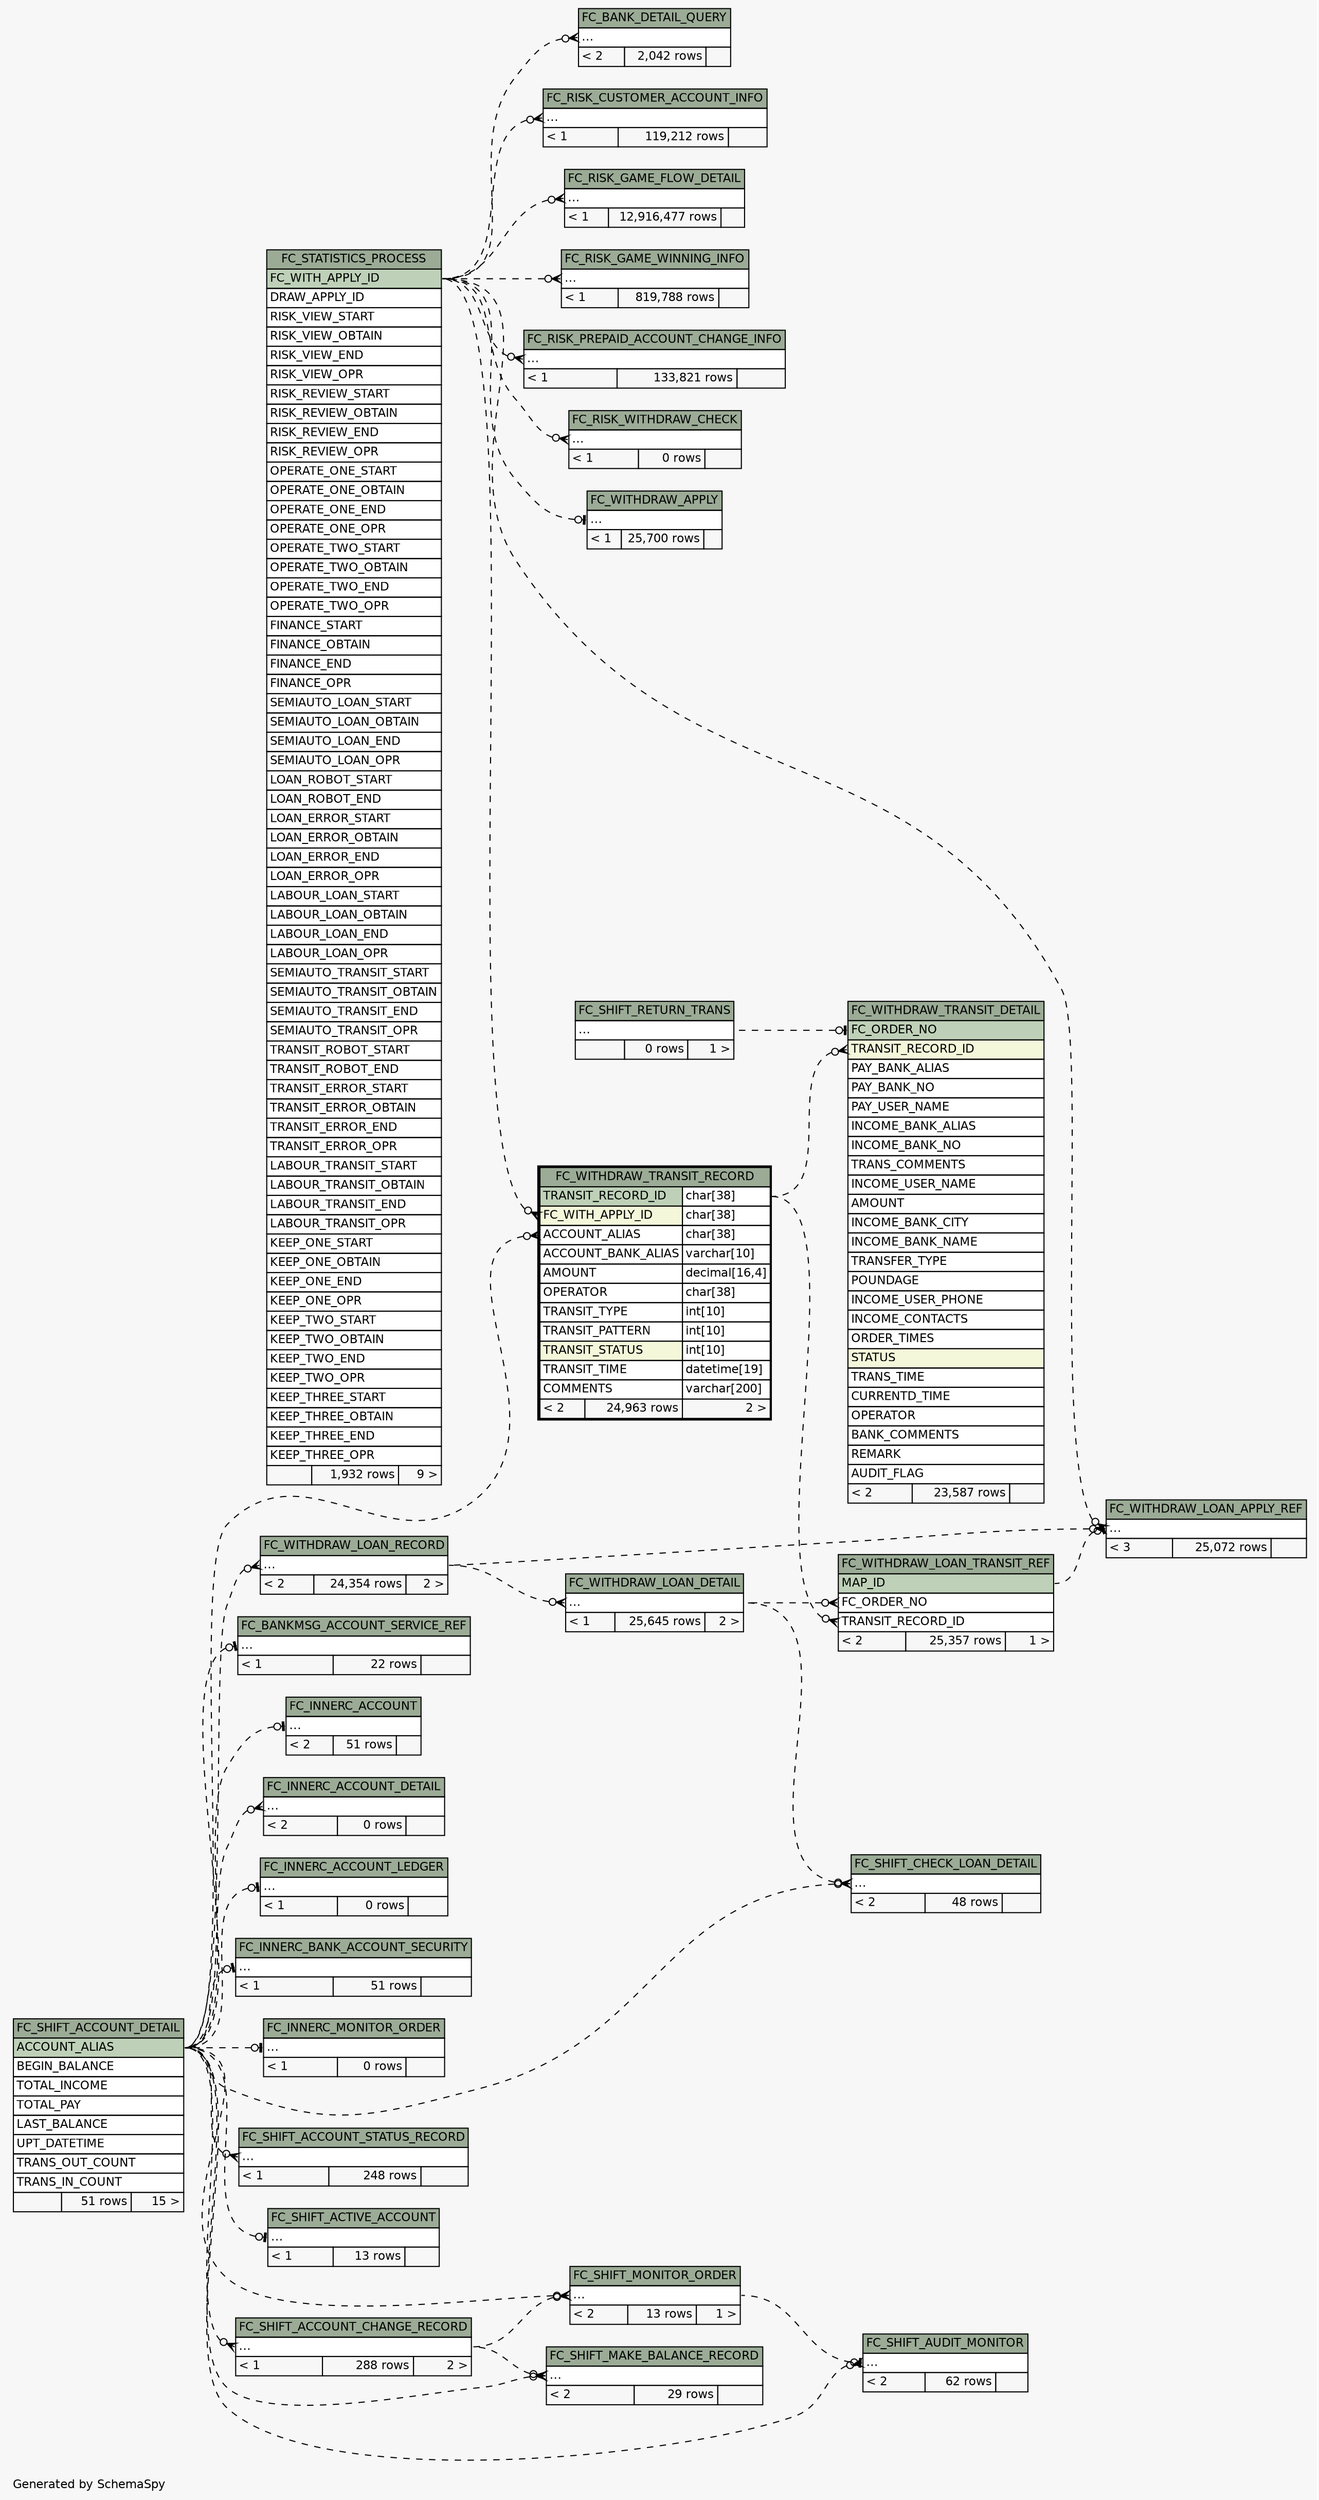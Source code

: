 // dot 2.26.0 on Linux 2.6.32-504.8.1.el6.x86_64
// SchemaSpy rev 590
digraph "impliedTwoDegreesRelationshipsDiagram" {
  graph [
    rankdir="RL"
    bgcolor="#f7f7f7"
    label="\nGenerated by SchemaSpy"
    labeljust="l"
    nodesep="0.18"
    ranksep="0.46"
    fontname="Helvetica"
    fontsize="11"
  ];
  node [
    fontname="Helvetica"
    fontsize="11"
    shape="plaintext"
  ];
  edge [
    arrowsize="0.8"
  ];
  "FC_BANK_DETAIL_QUERY":"elipses":w -> "FC_STATISTICS_PROCESS":"FC_WITH_APPLY_ID":e [arrowhead=none dir=back arrowtail=crowodot style=dashed];
  "FC_BANKMSG_ACCOUNT_SERVICE_REF":"elipses":w -> "FC_SHIFT_ACCOUNT_DETAIL":"ACCOUNT_ALIAS":e [arrowhead=none dir=back arrowtail=teeodot style=dashed];
  "FC_INNERC_ACCOUNT":"elipses":w -> "FC_SHIFT_ACCOUNT_DETAIL":"ACCOUNT_ALIAS":e [arrowhead=none dir=back arrowtail=teeodot style=dashed];
  "FC_INNERC_ACCOUNT_DETAIL":"elipses":w -> "FC_SHIFT_ACCOUNT_DETAIL":"ACCOUNT_ALIAS":e [arrowhead=none dir=back arrowtail=crowodot style=dashed];
  "FC_INNERC_ACCOUNT_LEDGER":"elipses":w -> "FC_SHIFT_ACCOUNT_DETAIL":"ACCOUNT_ALIAS":e [arrowhead=none dir=back arrowtail=teeodot style=dashed];
  "FC_INNERC_BANK_ACCOUNT_SECURITY":"elipses":w -> "FC_SHIFT_ACCOUNT_DETAIL":"ACCOUNT_ALIAS":e [arrowhead=none dir=back arrowtail=teeodot style=dashed];
  "FC_INNERC_MONITOR_ORDER":"elipses":w -> "FC_SHIFT_ACCOUNT_DETAIL":"ACCOUNT_ALIAS":e [arrowhead=none dir=back arrowtail=teeodot style=dashed];
  "FC_RISK_CUSTOMER_ACCOUNT_INFO":"elipses":w -> "FC_STATISTICS_PROCESS":"FC_WITH_APPLY_ID":e [arrowhead=none dir=back arrowtail=crowodot style=dashed];
  "FC_RISK_GAME_FLOW_DETAIL":"elipses":w -> "FC_STATISTICS_PROCESS":"FC_WITH_APPLY_ID":e [arrowhead=none dir=back arrowtail=crowodot style=dashed];
  "FC_RISK_GAME_WINNING_INFO":"elipses":w -> "FC_STATISTICS_PROCESS":"FC_WITH_APPLY_ID":e [arrowhead=none dir=back arrowtail=crowodot style=dashed];
  "FC_RISK_PREPAID_ACCOUNT_CHANGE_INFO":"elipses":w -> "FC_STATISTICS_PROCESS":"FC_WITH_APPLY_ID":e [arrowhead=none dir=back arrowtail=crowodot style=dashed];
  "FC_RISK_WITHDRAW_CHECK":"elipses":w -> "FC_STATISTICS_PROCESS":"FC_WITH_APPLY_ID":e [arrowhead=none dir=back arrowtail=crowodot style=dashed];
  "FC_SHIFT_ACCOUNT_CHANGE_RECORD":"elipses":w -> "FC_SHIFT_ACCOUNT_DETAIL":"ACCOUNT_ALIAS":e [arrowhead=none dir=back arrowtail=crowodot style=dashed];
  "FC_SHIFT_ACCOUNT_STATUS_RECORD":"elipses":w -> "FC_SHIFT_ACCOUNT_DETAIL":"ACCOUNT_ALIAS":e [arrowhead=none dir=back arrowtail=crowodot style=dashed];
  "FC_SHIFT_ACTIVE_ACCOUNT":"elipses":w -> "FC_SHIFT_ACCOUNT_DETAIL":"ACCOUNT_ALIAS":e [arrowhead=none dir=back arrowtail=teeodot style=dashed];
  "FC_SHIFT_AUDIT_MONITOR":"elipses":w -> "FC_SHIFT_ACCOUNT_DETAIL":"ACCOUNT_ALIAS":e [arrowhead=none dir=back arrowtail=crowodot style=dashed];
  "FC_SHIFT_AUDIT_MONITOR":"elipses":w -> "FC_SHIFT_MONITOR_ORDER":"elipses":e [arrowhead=none dir=back arrowtail=teeodot style=dashed];
  "FC_SHIFT_CHECK_LOAN_DETAIL":"elipses":w -> "FC_SHIFT_ACCOUNT_DETAIL":"ACCOUNT_ALIAS":e [arrowhead=none dir=back arrowtail=crowodot style=dashed];
  "FC_SHIFT_CHECK_LOAN_DETAIL":"elipses":w -> "FC_WITHDRAW_LOAN_DETAIL":"elipses":e [arrowhead=none dir=back arrowtail=crowodot style=dashed];
  "FC_SHIFT_MAKE_BALANCE_RECORD":"elipses":w -> "FC_SHIFT_ACCOUNT_DETAIL":"ACCOUNT_ALIAS":e [arrowhead=none dir=back arrowtail=crowodot style=dashed];
  "FC_SHIFT_MAKE_BALANCE_RECORD":"elipses":w -> "FC_SHIFT_ACCOUNT_CHANGE_RECORD":"elipses":e [arrowhead=none dir=back arrowtail=crowodot style=dashed];
  "FC_SHIFT_MONITOR_ORDER":"elipses":w -> "FC_SHIFT_ACCOUNT_DETAIL":"ACCOUNT_ALIAS":e [arrowhead=none dir=back arrowtail=crowodot style=dashed];
  "FC_SHIFT_MONITOR_ORDER":"elipses":w -> "FC_SHIFT_ACCOUNT_CHANGE_RECORD":"elipses":e [arrowhead=none dir=back arrowtail=crowodot style=dashed];
  "FC_WITHDRAW_APPLY":"elipses":w -> "FC_STATISTICS_PROCESS":"FC_WITH_APPLY_ID":e [arrowhead=none dir=back arrowtail=teeodot style=dashed];
  "FC_WITHDRAW_LOAN_APPLY_REF":"elipses":w -> "FC_STATISTICS_PROCESS":"FC_WITH_APPLY_ID":e [arrowhead=none dir=back arrowtail=crowodot style=dashed];
  "FC_WITHDRAW_LOAN_APPLY_REF":"elipses":w -> "FC_WITHDRAW_LOAN_RECORD":"elipses":e [arrowhead=none dir=back arrowtail=crowodot style=dashed];
  "FC_WITHDRAW_LOAN_APPLY_REF":"elipses":w -> "FC_WITHDRAW_LOAN_TRANSIT_REF":"MAP_ID":e [arrowhead=none dir=back arrowtail=teeodot style=dashed];
  "FC_WITHDRAW_LOAN_DETAIL":"elipses":w -> "FC_WITHDRAW_LOAN_RECORD":"elipses":e [arrowhead=none dir=back arrowtail=crowodot style=dashed];
  "FC_WITHDRAW_LOAN_RECORD":"elipses":w -> "FC_SHIFT_ACCOUNT_DETAIL":"ACCOUNT_ALIAS":e [arrowhead=none dir=back arrowtail=crowodot style=dashed];
  "FC_WITHDRAW_LOAN_TRANSIT_REF":"FC_ORDER_NO":w -> "FC_WITHDRAW_LOAN_DETAIL":"elipses":e [arrowhead=none dir=back arrowtail=crowodot style=dashed];
  "FC_WITHDRAW_LOAN_TRANSIT_REF":"TRANSIT_RECORD_ID":w -> "FC_WITHDRAW_TRANSIT_RECORD":"TRANSIT_RECORD_ID.type":e [arrowhead=none dir=back arrowtail=crowodot style=dashed];
  "FC_WITHDRAW_TRANSIT_DETAIL":"FC_ORDER_NO":w -> "FC_SHIFT_RETURN_TRANS":"elipses":e [arrowhead=none dir=back arrowtail=teeodot style=dashed];
  "FC_WITHDRAW_TRANSIT_DETAIL":"TRANSIT_RECORD_ID":w -> "FC_WITHDRAW_TRANSIT_RECORD":"TRANSIT_RECORD_ID.type":e [arrowhead=none dir=back arrowtail=crowodot style=dashed];
  "FC_WITHDRAW_TRANSIT_RECORD":"ACCOUNT_ALIAS":w -> "FC_SHIFT_ACCOUNT_DETAIL":"ACCOUNT_ALIAS":e [arrowhead=none dir=back arrowtail=crowodot style=dashed];
  "FC_WITHDRAW_TRANSIT_RECORD":"FC_WITH_APPLY_ID":w -> "FC_STATISTICS_PROCESS":"FC_WITH_APPLY_ID":e [arrowhead=none dir=back arrowtail=crowodot style=dashed];
  "FC_BANK_DETAIL_QUERY" [
    label=<
    <TABLE BORDER="0" CELLBORDER="1" CELLSPACING="0" BGCOLOR="#ffffff">
      <TR><TD COLSPAN="3" BGCOLOR="#9bab96" ALIGN="CENTER">FC_BANK_DETAIL_QUERY</TD></TR>
      <TR><TD PORT="elipses" COLSPAN="3" ALIGN="LEFT">...</TD></TR>
      <TR><TD ALIGN="LEFT" BGCOLOR="#f7f7f7">&lt; 2</TD><TD ALIGN="RIGHT" BGCOLOR="#f7f7f7">2,042 rows</TD><TD ALIGN="RIGHT" BGCOLOR="#f7f7f7">  </TD></TR>
    </TABLE>>
    URL="FC_BANK_DETAIL_QUERY.html"
    tooltip="FC_BANK_DETAIL_QUERY"
  ];
  "FC_BANKMSG_ACCOUNT_SERVICE_REF" [
    label=<
    <TABLE BORDER="0" CELLBORDER="1" CELLSPACING="0" BGCOLOR="#ffffff">
      <TR><TD COLSPAN="3" BGCOLOR="#9bab96" ALIGN="CENTER">FC_BANKMSG_ACCOUNT_SERVICE_REF</TD></TR>
      <TR><TD PORT="elipses" COLSPAN="3" ALIGN="LEFT">...</TD></TR>
      <TR><TD ALIGN="LEFT" BGCOLOR="#f7f7f7">&lt; 1</TD><TD ALIGN="RIGHT" BGCOLOR="#f7f7f7">22 rows</TD><TD ALIGN="RIGHT" BGCOLOR="#f7f7f7">  </TD></TR>
    </TABLE>>
    URL="FC_BANKMSG_ACCOUNT_SERVICE_REF.html"
    tooltip="FC_BANKMSG_ACCOUNT_SERVICE_REF"
  ];
  "FC_INNERC_ACCOUNT" [
    label=<
    <TABLE BORDER="0" CELLBORDER="1" CELLSPACING="0" BGCOLOR="#ffffff">
      <TR><TD COLSPAN="3" BGCOLOR="#9bab96" ALIGN="CENTER">FC_INNERC_ACCOUNT</TD></TR>
      <TR><TD PORT="elipses" COLSPAN="3" ALIGN="LEFT">...</TD></TR>
      <TR><TD ALIGN="LEFT" BGCOLOR="#f7f7f7">&lt; 2</TD><TD ALIGN="RIGHT" BGCOLOR="#f7f7f7">51 rows</TD><TD ALIGN="RIGHT" BGCOLOR="#f7f7f7">  </TD></TR>
    </TABLE>>
    URL="FC_INNERC_ACCOUNT.html"
    tooltip="FC_INNERC_ACCOUNT"
  ];
  "FC_INNERC_ACCOUNT_DETAIL" [
    label=<
    <TABLE BORDER="0" CELLBORDER="1" CELLSPACING="0" BGCOLOR="#ffffff">
      <TR><TD COLSPAN="3" BGCOLOR="#9bab96" ALIGN="CENTER">FC_INNERC_ACCOUNT_DETAIL</TD></TR>
      <TR><TD PORT="elipses" COLSPAN="3" ALIGN="LEFT">...</TD></TR>
      <TR><TD ALIGN="LEFT" BGCOLOR="#f7f7f7">&lt; 2</TD><TD ALIGN="RIGHT" BGCOLOR="#f7f7f7">0 rows</TD><TD ALIGN="RIGHT" BGCOLOR="#f7f7f7">  </TD></TR>
    </TABLE>>
    URL="FC_INNERC_ACCOUNT_DETAIL.html"
    tooltip="FC_INNERC_ACCOUNT_DETAIL"
  ];
  "FC_INNERC_ACCOUNT_LEDGER" [
    label=<
    <TABLE BORDER="0" CELLBORDER="1" CELLSPACING="0" BGCOLOR="#ffffff">
      <TR><TD COLSPAN="3" BGCOLOR="#9bab96" ALIGN="CENTER">FC_INNERC_ACCOUNT_LEDGER</TD></TR>
      <TR><TD PORT="elipses" COLSPAN="3" ALIGN="LEFT">...</TD></TR>
      <TR><TD ALIGN="LEFT" BGCOLOR="#f7f7f7">&lt; 1</TD><TD ALIGN="RIGHT" BGCOLOR="#f7f7f7">0 rows</TD><TD ALIGN="RIGHT" BGCOLOR="#f7f7f7">  </TD></TR>
    </TABLE>>
    URL="FC_INNERC_ACCOUNT_LEDGER.html"
    tooltip="FC_INNERC_ACCOUNT_LEDGER"
  ];
  "FC_INNERC_BANK_ACCOUNT_SECURITY" [
    label=<
    <TABLE BORDER="0" CELLBORDER="1" CELLSPACING="0" BGCOLOR="#ffffff">
      <TR><TD COLSPAN="3" BGCOLOR="#9bab96" ALIGN="CENTER">FC_INNERC_BANK_ACCOUNT_SECURITY</TD></TR>
      <TR><TD PORT="elipses" COLSPAN="3" ALIGN="LEFT">...</TD></TR>
      <TR><TD ALIGN="LEFT" BGCOLOR="#f7f7f7">&lt; 1</TD><TD ALIGN="RIGHT" BGCOLOR="#f7f7f7">51 rows</TD><TD ALIGN="RIGHT" BGCOLOR="#f7f7f7">  </TD></TR>
    </TABLE>>
    URL="FC_INNERC_BANK_ACCOUNT_SECURITY.html"
    tooltip="FC_INNERC_BANK_ACCOUNT_SECURITY"
  ];
  "FC_INNERC_MONITOR_ORDER" [
    label=<
    <TABLE BORDER="0" CELLBORDER="1" CELLSPACING="0" BGCOLOR="#ffffff">
      <TR><TD COLSPAN="3" BGCOLOR="#9bab96" ALIGN="CENTER">FC_INNERC_MONITOR_ORDER</TD></TR>
      <TR><TD PORT="elipses" COLSPAN="3" ALIGN="LEFT">...</TD></TR>
      <TR><TD ALIGN="LEFT" BGCOLOR="#f7f7f7">&lt; 1</TD><TD ALIGN="RIGHT" BGCOLOR="#f7f7f7">0 rows</TD><TD ALIGN="RIGHT" BGCOLOR="#f7f7f7">  </TD></TR>
    </TABLE>>
    URL="FC_INNERC_MONITOR_ORDER.html"
    tooltip="FC_INNERC_MONITOR_ORDER"
  ];
  "FC_RISK_CUSTOMER_ACCOUNT_INFO" [
    label=<
    <TABLE BORDER="0" CELLBORDER="1" CELLSPACING="0" BGCOLOR="#ffffff">
      <TR><TD COLSPAN="3" BGCOLOR="#9bab96" ALIGN="CENTER">FC_RISK_CUSTOMER_ACCOUNT_INFO</TD></TR>
      <TR><TD PORT="elipses" COLSPAN="3" ALIGN="LEFT">...</TD></TR>
      <TR><TD ALIGN="LEFT" BGCOLOR="#f7f7f7">&lt; 1</TD><TD ALIGN="RIGHT" BGCOLOR="#f7f7f7">119,212 rows</TD><TD ALIGN="RIGHT" BGCOLOR="#f7f7f7">  </TD></TR>
    </TABLE>>
    URL="FC_RISK_CUSTOMER_ACCOUNT_INFO.html"
    tooltip="FC_RISK_CUSTOMER_ACCOUNT_INFO"
  ];
  "FC_RISK_GAME_FLOW_DETAIL" [
    label=<
    <TABLE BORDER="0" CELLBORDER="1" CELLSPACING="0" BGCOLOR="#ffffff">
      <TR><TD COLSPAN="3" BGCOLOR="#9bab96" ALIGN="CENTER">FC_RISK_GAME_FLOW_DETAIL</TD></TR>
      <TR><TD PORT="elipses" COLSPAN="3" ALIGN="LEFT">...</TD></TR>
      <TR><TD ALIGN="LEFT" BGCOLOR="#f7f7f7">&lt; 1</TD><TD ALIGN="RIGHT" BGCOLOR="#f7f7f7">12,916,477 rows</TD><TD ALIGN="RIGHT" BGCOLOR="#f7f7f7">  </TD></TR>
    </TABLE>>
    URL="FC_RISK_GAME_FLOW_DETAIL.html"
    tooltip="FC_RISK_GAME_FLOW_DETAIL"
  ];
  "FC_RISK_GAME_WINNING_INFO" [
    label=<
    <TABLE BORDER="0" CELLBORDER="1" CELLSPACING="0" BGCOLOR="#ffffff">
      <TR><TD COLSPAN="3" BGCOLOR="#9bab96" ALIGN="CENTER">FC_RISK_GAME_WINNING_INFO</TD></TR>
      <TR><TD PORT="elipses" COLSPAN="3" ALIGN="LEFT">...</TD></TR>
      <TR><TD ALIGN="LEFT" BGCOLOR="#f7f7f7">&lt; 1</TD><TD ALIGN="RIGHT" BGCOLOR="#f7f7f7">819,788 rows</TD><TD ALIGN="RIGHT" BGCOLOR="#f7f7f7">  </TD></TR>
    </TABLE>>
    URL="FC_RISK_GAME_WINNING_INFO.html"
    tooltip="FC_RISK_GAME_WINNING_INFO"
  ];
  "FC_RISK_PREPAID_ACCOUNT_CHANGE_INFO" [
    label=<
    <TABLE BORDER="0" CELLBORDER="1" CELLSPACING="0" BGCOLOR="#ffffff">
      <TR><TD COLSPAN="3" BGCOLOR="#9bab96" ALIGN="CENTER">FC_RISK_PREPAID_ACCOUNT_CHANGE_INFO</TD></TR>
      <TR><TD PORT="elipses" COLSPAN="3" ALIGN="LEFT">...</TD></TR>
      <TR><TD ALIGN="LEFT" BGCOLOR="#f7f7f7">&lt; 1</TD><TD ALIGN="RIGHT" BGCOLOR="#f7f7f7">133,821 rows</TD><TD ALIGN="RIGHT" BGCOLOR="#f7f7f7">  </TD></TR>
    </TABLE>>
    URL="FC_RISK_PREPAID_ACCOUNT_CHANGE_INFO.html"
    tooltip="FC_RISK_PREPAID_ACCOUNT_CHANGE_INFO"
  ];
  "FC_RISK_WITHDRAW_CHECK" [
    label=<
    <TABLE BORDER="0" CELLBORDER="1" CELLSPACING="0" BGCOLOR="#ffffff">
      <TR><TD COLSPAN="3" BGCOLOR="#9bab96" ALIGN="CENTER">FC_RISK_WITHDRAW_CHECK</TD></TR>
      <TR><TD PORT="elipses" COLSPAN="3" ALIGN="LEFT">...</TD></TR>
      <TR><TD ALIGN="LEFT" BGCOLOR="#f7f7f7">&lt; 1</TD><TD ALIGN="RIGHT" BGCOLOR="#f7f7f7">0 rows</TD><TD ALIGN="RIGHT" BGCOLOR="#f7f7f7">  </TD></TR>
    </TABLE>>
    URL="FC_RISK_WITHDRAW_CHECK.html"
    tooltip="FC_RISK_WITHDRAW_CHECK"
  ];
  "FC_SHIFT_ACCOUNT_CHANGE_RECORD" [
    label=<
    <TABLE BORDER="0" CELLBORDER="1" CELLSPACING="0" BGCOLOR="#ffffff">
      <TR><TD COLSPAN="3" BGCOLOR="#9bab96" ALIGN="CENTER">FC_SHIFT_ACCOUNT_CHANGE_RECORD</TD></TR>
      <TR><TD PORT="elipses" COLSPAN="3" ALIGN="LEFT">...</TD></TR>
      <TR><TD ALIGN="LEFT" BGCOLOR="#f7f7f7">&lt; 1</TD><TD ALIGN="RIGHT" BGCOLOR="#f7f7f7">288 rows</TD><TD ALIGN="RIGHT" BGCOLOR="#f7f7f7">2 &gt;</TD></TR>
    </TABLE>>
    URL="FC_SHIFT_ACCOUNT_CHANGE_RECORD.html"
    tooltip="FC_SHIFT_ACCOUNT_CHANGE_RECORD"
  ];
  "FC_SHIFT_ACCOUNT_DETAIL" [
    label=<
    <TABLE BORDER="0" CELLBORDER="1" CELLSPACING="0" BGCOLOR="#ffffff">
      <TR><TD COLSPAN="3" BGCOLOR="#9bab96" ALIGN="CENTER">FC_SHIFT_ACCOUNT_DETAIL</TD></TR>
      <TR><TD PORT="ACCOUNT_ALIAS" COLSPAN="3" BGCOLOR="#bed1b8" ALIGN="LEFT">ACCOUNT_ALIAS</TD></TR>
      <TR><TD PORT="BEGIN_BALANCE" COLSPAN="3" ALIGN="LEFT">BEGIN_BALANCE</TD></TR>
      <TR><TD PORT="TOTAL_INCOME" COLSPAN="3" ALIGN="LEFT">TOTAL_INCOME</TD></TR>
      <TR><TD PORT="TOTAL_PAY" COLSPAN="3" ALIGN="LEFT">TOTAL_PAY</TD></TR>
      <TR><TD PORT="LAST_BALANCE" COLSPAN="3" ALIGN="LEFT">LAST_BALANCE</TD></TR>
      <TR><TD PORT="UPT_DATETIME" COLSPAN="3" ALIGN="LEFT">UPT_DATETIME</TD></TR>
      <TR><TD PORT="TRANS_OUT_COUNT" COLSPAN="3" ALIGN="LEFT">TRANS_OUT_COUNT</TD></TR>
      <TR><TD PORT="TRANS_IN_COUNT" COLSPAN="3" ALIGN="LEFT">TRANS_IN_COUNT</TD></TR>
      <TR><TD ALIGN="LEFT" BGCOLOR="#f7f7f7">  </TD><TD ALIGN="RIGHT" BGCOLOR="#f7f7f7">51 rows</TD><TD ALIGN="RIGHT" BGCOLOR="#f7f7f7">15 &gt;</TD></TR>
    </TABLE>>
    URL="FC_SHIFT_ACCOUNT_DETAIL.html"
    tooltip="FC_SHIFT_ACCOUNT_DETAIL"
  ];
  "FC_SHIFT_ACCOUNT_STATUS_RECORD" [
    label=<
    <TABLE BORDER="0" CELLBORDER="1" CELLSPACING="0" BGCOLOR="#ffffff">
      <TR><TD COLSPAN="3" BGCOLOR="#9bab96" ALIGN="CENTER">FC_SHIFT_ACCOUNT_STATUS_RECORD</TD></TR>
      <TR><TD PORT="elipses" COLSPAN="3" ALIGN="LEFT">...</TD></TR>
      <TR><TD ALIGN="LEFT" BGCOLOR="#f7f7f7">&lt; 1</TD><TD ALIGN="RIGHT" BGCOLOR="#f7f7f7">248 rows</TD><TD ALIGN="RIGHT" BGCOLOR="#f7f7f7">  </TD></TR>
    </TABLE>>
    URL="FC_SHIFT_ACCOUNT_STATUS_RECORD.html"
    tooltip="FC_SHIFT_ACCOUNT_STATUS_RECORD"
  ];
  "FC_SHIFT_ACTIVE_ACCOUNT" [
    label=<
    <TABLE BORDER="0" CELLBORDER="1" CELLSPACING="0" BGCOLOR="#ffffff">
      <TR><TD COLSPAN="3" BGCOLOR="#9bab96" ALIGN="CENTER">FC_SHIFT_ACTIVE_ACCOUNT</TD></TR>
      <TR><TD PORT="elipses" COLSPAN="3" ALIGN="LEFT">...</TD></TR>
      <TR><TD ALIGN="LEFT" BGCOLOR="#f7f7f7">&lt; 1</TD><TD ALIGN="RIGHT" BGCOLOR="#f7f7f7">13 rows</TD><TD ALIGN="RIGHT" BGCOLOR="#f7f7f7">  </TD></TR>
    </TABLE>>
    URL="FC_SHIFT_ACTIVE_ACCOUNT.html"
    tooltip="FC_SHIFT_ACTIVE_ACCOUNT"
  ];
  "FC_SHIFT_AUDIT_MONITOR" [
    label=<
    <TABLE BORDER="0" CELLBORDER="1" CELLSPACING="0" BGCOLOR="#ffffff">
      <TR><TD COLSPAN="3" BGCOLOR="#9bab96" ALIGN="CENTER">FC_SHIFT_AUDIT_MONITOR</TD></TR>
      <TR><TD PORT="elipses" COLSPAN="3" ALIGN="LEFT">...</TD></TR>
      <TR><TD ALIGN="LEFT" BGCOLOR="#f7f7f7">&lt; 2</TD><TD ALIGN="RIGHT" BGCOLOR="#f7f7f7">62 rows</TD><TD ALIGN="RIGHT" BGCOLOR="#f7f7f7">  </TD></TR>
    </TABLE>>
    URL="FC_SHIFT_AUDIT_MONITOR.html"
    tooltip="FC_SHIFT_AUDIT_MONITOR"
  ];
  "FC_SHIFT_CHECK_LOAN_DETAIL" [
    label=<
    <TABLE BORDER="0" CELLBORDER="1" CELLSPACING="0" BGCOLOR="#ffffff">
      <TR><TD COLSPAN="3" BGCOLOR="#9bab96" ALIGN="CENTER">FC_SHIFT_CHECK_LOAN_DETAIL</TD></TR>
      <TR><TD PORT="elipses" COLSPAN="3" ALIGN="LEFT">...</TD></TR>
      <TR><TD ALIGN="LEFT" BGCOLOR="#f7f7f7">&lt; 2</TD><TD ALIGN="RIGHT" BGCOLOR="#f7f7f7">48 rows</TD><TD ALIGN="RIGHT" BGCOLOR="#f7f7f7">  </TD></TR>
    </TABLE>>
    URL="FC_SHIFT_CHECK_LOAN_DETAIL.html"
    tooltip="FC_SHIFT_CHECK_LOAN_DETAIL"
  ];
  "FC_SHIFT_MAKE_BALANCE_RECORD" [
    label=<
    <TABLE BORDER="0" CELLBORDER="1" CELLSPACING="0" BGCOLOR="#ffffff">
      <TR><TD COLSPAN="3" BGCOLOR="#9bab96" ALIGN="CENTER">FC_SHIFT_MAKE_BALANCE_RECORD</TD></TR>
      <TR><TD PORT="elipses" COLSPAN="3" ALIGN="LEFT">...</TD></TR>
      <TR><TD ALIGN="LEFT" BGCOLOR="#f7f7f7">&lt; 2</TD><TD ALIGN="RIGHT" BGCOLOR="#f7f7f7">29 rows</TD><TD ALIGN="RIGHT" BGCOLOR="#f7f7f7">  </TD></TR>
    </TABLE>>
    URL="FC_SHIFT_MAKE_BALANCE_RECORD.html"
    tooltip="FC_SHIFT_MAKE_BALANCE_RECORD"
  ];
  "FC_SHIFT_MONITOR_ORDER" [
    label=<
    <TABLE BORDER="0" CELLBORDER="1" CELLSPACING="0" BGCOLOR="#ffffff">
      <TR><TD COLSPAN="3" BGCOLOR="#9bab96" ALIGN="CENTER">FC_SHIFT_MONITOR_ORDER</TD></TR>
      <TR><TD PORT="elipses" COLSPAN="3" ALIGN="LEFT">...</TD></TR>
      <TR><TD ALIGN="LEFT" BGCOLOR="#f7f7f7">&lt; 2</TD><TD ALIGN="RIGHT" BGCOLOR="#f7f7f7">13 rows</TD><TD ALIGN="RIGHT" BGCOLOR="#f7f7f7">1 &gt;</TD></TR>
    </TABLE>>
    URL="FC_SHIFT_MONITOR_ORDER.html"
    tooltip="FC_SHIFT_MONITOR_ORDER"
  ];
  "FC_SHIFT_RETURN_TRANS" [
    label=<
    <TABLE BORDER="0" CELLBORDER="1" CELLSPACING="0" BGCOLOR="#ffffff">
      <TR><TD COLSPAN="3" BGCOLOR="#9bab96" ALIGN="CENTER">FC_SHIFT_RETURN_TRANS</TD></TR>
      <TR><TD PORT="elipses" COLSPAN="3" ALIGN="LEFT">...</TD></TR>
      <TR><TD ALIGN="LEFT" BGCOLOR="#f7f7f7">  </TD><TD ALIGN="RIGHT" BGCOLOR="#f7f7f7">0 rows</TD><TD ALIGN="RIGHT" BGCOLOR="#f7f7f7">1 &gt;</TD></TR>
    </TABLE>>
    URL="FC_SHIFT_RETURN_TRANS.html"
    tooltip="FC_SHIFT_RETURN_TRANS"
  ];
  "FC_STATISTICS_PROCESS" [
    label=<
    <TABLE BORDER="0" CELLBORDER="1" CELLSPACING="0" BGCOLOR="#ffffff">
      <TR><TD COLSPAN="3" BGCOLOR="#9bab96" ALIGN="CENTER">FC_STATISTICS_PROCESS</TD></TR>
      <TR><TD PORT="FC_WITH_APPLY_ID" COLSPAN="3" BGCOLOR="#bed1b8" ALIGN="LEFT">FC_WITH_APPLY_ID</TD></TR>
      <TR><TD PORT="DRAW_APPLY_ID" COLSPAN="3" ALIGN="LEFT">DRAW_APPLY_ID</TD></TR>
      <TR><TD PORT="RISK_VIEW_START" COLSPAN="3" ALIGN="LEFT">RISK_VIEW_START</TD></TR>
      <TR><TD PORT="RISK_VIEW_OBTAIN" COLSPAN="3" ALIGN="LEFT">RISK_VIEW_OBTAIN</TD></TR>
      <TR><TD PORT="RISK_VIEW_END" COLSPAN="3" ALIGN="LEFT">RISK_VIEW_END</TD></TR>
      <TR><TD PORT="RISK_VIEW_OPR" COLSPAN="3" ALIGN="LEFT">RISK_VIEW_OPR</TD></TR>
      <TR><TD PORT="RISK_REVIEW_START" COLSPAN="3" ALIGN="LEFT">RISK_REVIEW_START</TD></TR>
      <TR><TD PORT="RISK_REVIEW_OBTAIN" COLSPAN="3" ALIGN="LEFT">RISK_REVIEW_OBTAIN</TD></TR>
      <TR><TD PORT="RISK_REVIEW_END" COLSPAN="3" ALIGN="LEFT">RISK_REVIEW_END</TD></TR>
      <TR><TD PORT="RISK_REVIEW_OPR" COLSPAN="3" ALIGN="LEFT">RISK_REVIEW_OPR</TD></TR>
      <TR><TD PORT="OPERATE_ONE_START" COLSPAN="3" ALIGN="LEFT">OPERATE_ONE_START</TD></TR>
      <TR><TD PORT="OPERATE_ONE_OBTAIN" COLSPAN="3" ALIGN="LEFT">OPERATE_ONE_OBTAIN</TD></TR>
      <TR><TD PORT="OPERATE_ONE_END" COLSPAN="3" ALIGN="LEFT">OPERATE_ONE_END</TD></TR>
      <TR><TD PORT="OPERATE_ONE_OPR" COLSPAN="3" ALIGN="LEFT">OPERATE_ONE_OPR</TD></TR>
      <TR><TD PORT="OPERATE_TWO_START" COLSPAN="3" ALIGN="LEFT">OPERATE_TWO_START</TD></TR>
      <TR><TD PORT="OPERATE_TWO_OBTAIN" COLSPAN="3" ALIGN="LEFT">OPERATE_TWO_OBTAIN</TD></TR>
      <TR><TD PORT="OPERATE_TWO_END" COLSPAN="3" ALIGN="LEFT">OPERATE_TWO_END</TD></TR>
      <TR><TD PORT="OPERATE_TWO_OPR" COLSPAN="3" ALIGN="LEFT">OPERATE_TWO_OPR</TD></TR>
      <TR><TD PORT="FINANCE_START" COLSPAN="3" ALIGN="LEFT">FINANCE_START</TD></TR>
      <TR><TD PORT="FINANCE_OBTAIN" COLSPAN="3" ALIGN="LEFT">FINANCE_OBTAIN</TD></TR>
      <TR><TD PORT="FINANCE_END" COLSPAN="3" ALIGN="LEFT">FINANCE_END</TD></TR>
      <TR><TD PORT="FINANCE_OPR" COLSPAN="3" ALIGN="LEFT">FINANCE_OPR</TD></TR>
      <TR><TD PORT="SEMIAUTO_LOAN_START" COLSPAN="3" ALIGN="LEFT">SEMIAUTO_LOAN_START</TD></TR>
      <TR><TD PORT="SEMIAUTO_LOAN_OBTAIN" COLSPAN="3" ALIGN="LEFT">SEMIAUTO_LOAN_OBTAIN</TD></TR>
      <TR><TD PORT="SEMIAUTO_LOAN_END" COLSPAN="3" ALIGN="LEFT">SEMIAUTO_LOAN_END</TD></TR>
      <TR><TD PORT="SEMIAUTO_LOAN_OPR" COLSPAN="3" ALIGN="LEFT">SEMIAUTO_LOAN_OPR</TD></TR>
      <TR><TD PORT="LOAN_ROBOT_START" COLSPAN="3" ALIGN="LEFT">LOAN_ROBOT_START</TD></TR>
      <TR><TD PORT="LOAN_ROBOT_END" COLSPAN="3" ALIGN="LEFT">LOAN_ROBOT_END</TD></TR>
      <TR><TD PORT="LOAN_ERROR_START" COLSPAN="3" ALIGN="LEFT">LOAN_ERROR_START</TD></TR>
      <TR><TD PORT="LOAN_ERROR_OBTAIN" COLSPAN="3" ALIGN="LEFT">LOAN_ERROR_OBTAIN</TD></TR>
      <TR><TD PORT="LOAN_ERROR_END" COLSPAN="3" ALIGN="LEFT">LOAN_ERROR_END</TD></TR>
      <TR><TD PORT="LOAN_ERROR_OPR" COLSPAN="3" ALIGN="LEFT">LOAN_ERROR_OPR</TD></TR>
      <TR><TD PORT="LABOUR_LOAN_START" COLSPAN="3" ALIGN="LEFT">LABOUR_LOAN_START</TD></TR>
      <TR><TD PORT="LABOUR_LOAN_OBTAIN" COLSPAN="3" ALIGN="LEFT">LABOUR_LOAN_OBTAIN</TD></TR>
      <TR><TD PORT="LABOUR_LOAN_END" COLSPAN="3" ALIGN="LEFT">LABOUR_LOAN_END</TD></TR>
      <TR><TD PORT="LABOUR_LOAN_OPR" COLSPAN="3" ALIGN="LEFT">LABOUR_LOAN_OPR</TD></TR>
      <TR><TD PORT="SEMIAUTO_TRANSIT_START" COLSPAN="3" ALIGN="LEFT">SEMIAUTO_TRANSIT_START</TD></TR>
      <TR><TD PORT="SEMIAUTO_TRANSIT_OBTAIN" COLSPAN="3" ALIGN="LEFT">SEMIAUTO_TRANSIT_OBTAIN</TD></TR>
      <TR><TD PORT="SEMIAUTO_TRANSIT_END" COLSPAN="3" ALIGN="LEFT">SEMIAUTO_TRANSIT_END</TD></TR>
      <TR><TD PORT="SEMIAUTO_TRANSIT_OPR" COLSPAN="3" ALIGN="LEFT">SEMIAUTO_TRANSIT_OPR</TD></TR>
      <TR><TD PORT="TRANSIT_ROBOT_START" COLSPAN="3" ALIGN="LEFT">TRANSIT_ROBOT_START</TD></TR>
      <TR><TD PORT="TRANSIT_ROBOT_END" COLSPAN="3" ALIGN="LEFT">TRANSIT_ROBOT_END</TD></TR>
      <TR><TD PORT="TRANSIT_ERROR_START" COLSPAN="3" ALIGN="LEFT">TRANSIT_ERROR_START</TD></TR>
      <TR><TD PORT="TRANSIT_ERROR_OBTAIN" COLSPAN="3" ALIGN="LEFT">TRANSIT_ERROR_OBTAIN</TD></TR>
      <TR><TD PORT="TRANSIT_ERROR_END" COLSPAN="3" ALIGN="LEFT">TRANSIT_ERROR_END</TD></TR>
      <TR><TD PORT="TRANSIT_ERROR_OPR" COLSPAN="3" ALIGN="LEFT">TRANSIT_ERROR_OPR</TD></TR>
      <TR><TD PORT="LABOUR_TRANSIT_START" COLSPAN="3" ALIGN="LEFT">LABOUR_TRANSIT_START</TD></TR>
      <TR><TD PORT="LABOUR_TRANSIT_OBTAIN" COLSPAN="3" ALIGN="LEFT">LABOUR_TRANSIT_OBTAIN</TD></TR>
      <TR><TD PORT="LABOUR_TRANSIT_END" COLSPAN="3" ALIGN="LEFT">LABOUR_TRANSIT_END</TD></TR>
      <TR><TD PORT="LABOUR_TRANSIT_OPR" COLSPAN="3" ALIGN="LEFT">LABOUR_TRANSIT_OPR</TD></TR>
      <TR><TD PORT="KEEP_ONE_START" COLSPAN="3" ALIGN="LEFT">KEEP_ONE_START</TD></TR>
      <TR><TD PORT="KEEP_ONE_OBTAIN" COLSPAN="3" ALIGN="LEFT">KEEP_ONE_OBTAIN</TD></TR>
      <TR><TD PORT="KEEP_ONE_END" COLSPAN="3" ALIGN="LEFT">KEEP_ONE_END</TD></TR>
      <TR><TD PORT="KEEP_ONE_OPR" COLSPAN="3" ALIGN="LEFT">KEEP_ONE_OPR</TD></TR>
      <TR><TD PORT="KEEP_TWO_START" COLSPAN="3" ALIGN="LEFT">KEEP_TWO_START</TD></TR>
      <TR><TD PORT="KEEP_TWO_OBTAIN" COLSPAN="3" ALIGN="LEFT">KEEP_TWO_OBTAIN</TD></TR>
      <TR><TD PORT="KEEP_TWO_END" COLSPAN="3" ALIGN="LEFT">KEEP_TWO_END</TD></TR>
      <TR><TD PORT="KEEP_TWO_OPR" COLSPAN="3" ALIGN="LEFT">KEEP_TWO_OPR</TD></TR>
      <TR><TD PORT="KEEP_THREE_START" COLSPAN="3" ALIGN="LEFT">KEEP_THREE_START</TD></TR>
      <TR><TD PORT="KEEP_THREE_OBTAIN" COLSPAN="3" ALIGN="LEFT">KEEP_THREE_OBTAIN</TD></TR>
      <TR><TD PORT="KEEP_THREE_END" COLSPAN="3" ALIGN="LEFT">KEEP_THREE_END</TD></TR>
      <TR><TD PORT="KEEP_THREE_OPR" COLSPAN="3" ALIGN="LEFT">KEEP_THREE_OPR</TD></TR>
      <TR><TD ALIGN="LEFT" BGCOLOR="#f7f7f7">  </TD><TD ALIGN="RIGHT" BGCOLOR="#f7f7f7">1,932 rows</TD><TD ALIGN="RIGHT" BGCOLOR="#f7f7f7">9 &gt;</TD></TR>
    </TABLE>>
    URL="FC_STATISTICS_PROCESS.html"
    tooltip="FC_STATISTICS_PROCESS"
  ];
  "FC_WITHDRAW_APPLY" [
    label=<
    <TABLE BORDER="0" CELLBORDER="1" CELLSPACING="0" BGCOLOR="#ffffff">
      <TR><TD COLSPAN="3" BGCOLOR="#9bab96" ALIGN="CENTER">FC_WITHDRAW_APPLY</TD></TR>
      <TR><TD PORT="elipses" COLSPAN="3" ALIGN="LEFT">...</TD></TR>
      <TR><TD ALIGN="LEFT" BGCOLOR="#f7f7f7">&lt; 1</TD><TD ALIGN="RIGHT" BGCOLOR="#f7f7f7">25,700 rows</TD><TD ALIGN="RIGHT" BGCOLOR="#f7f7f7">  </TD></TR>
    </TABLE>>
    URL="FC_WITHDRAW_APPLY.html"
    tooltip="FC_WITHDRAW_APPLY"
  ];
  "FC_WITHDRAW_LOAN_APPLY_REF" [
    label=<
    <TABLE BORDER="0" CELLBORDER="1" CELLSPACING="0" BGCOLOR="#ffffff">
      <TR><TD COLSPAN="3" BGCOLOR="#9bab96" ALIGN="CENTER">FC_WITHDRAW_LOAN_APPLY_REF</TD></TR>
      <TR><TD PORT="elipses" COLSPAN="3" ALIGN="LEFT">...</TD></TR>
      <TR><TD ALIGN="LEFT" BGCOLOR="#f7f7f7">&lt; 3</TD><TD ALIGN="RIGHT" BGCOLOR="#f7f7f7">25,072 rows</TD><TD ALIGN="RIGHT" BGCOLOR="#f7f7f7">  </TD></TR>
    </TABLE>>
    URL="FC_WITHDRAW_LOAN_APPLY_REF.html"
    tooltip="FC_WITHDRAW_LOAN_APPLY_REF"
  ];
  "FC_WITHDRAW_LOAN_DETAIL" [
    label=<
    <TABLE BORDER="0" CELLBORDER="1" CELLSPACING="0" BGCOLOR="#ffffff">
      <TR><TD COLSPAN="3" BGCOLOR="#9bab96" ALIGN="CENTER">FC_WITHDRAW_LOAN_DETAIL</TD></TR>
      <TR><TD PORT="elipses" COLSPAN="3" ALIGN="LEFT">...</TD></TR>
      <TR><TD ALIGN="LEFT" BGCOLOR="#f7f7f7">&lt; 1</TD><TD ALIGN="RIGHT" BGCOLOR="#f7f7f7">25,645 rows</TD><TD ALIGN="RIGHT" BGCOLOR="#f7f7f7">2 &gt;</TD></TR>
    </TABLE>>
    URL="FC_WITHDRAW_LOAN_DETAIL.html"
    tooltip="FC_WITHDRAW_LOAN_DETAIL"
  ];
  "FC_WITHDRAW_LOAN_RECORD" [
    label=<
    <TABLE BORDER="0" CELLBORDER="1" CELLSPACING="0" BGCOLOR="#ffffff">
      <TR><TD COLSPAN="3" BGCOLOR="#9bab96" ALIGN="CENTER">FC_WITHDRAW_LOAN_RECORD</TD></TR>
      <TR><TD PORT="elipses" COLSPAN="3" ALIGN="LEFT">...</TD></TR>
      <TR><TD ALIGN="LEFT" BGCOLOR="#f7f7f7">&lt; 2</TD><TD ALIGN="RIGHT" BGCOLOR="#f7f7f7">24,354 rows</TD><TD ALIGN="RIGHT" BGCOLOR="#f7f7f7">2 &gt;</TD></TR>
    </TABLE>>
    URL="FC_WITHDRAW_LOAN_RECORD.html"
    tooltip="FC_WITHDRAW_LOAN_RECORD"
  ];
  "FC_WITHDRAW_LOAN_TRANSIT_REF" [
    label=<
    <TABLE BORDER="0" CELLBORDER="1" CELLSPACING="0" BGCOLOR="#ffffff">
      <TR><TD COLSPAN="3" BGCOLOR="#9bab96" ALIGN="CENTER">FC_WITHDRAW_LOAN_TRANSIT_REF</TD></TR>
      <TR><TD PORT="MAP_ID" COLSPAN="3" BGCOLOR="#bed1b8" ALIGN="LEFT">MAP_ID</TD></TR>
      <TR><TD PORT="FC_ORDER_NO" COLSPAN="3" ALIGN="LEFT">FC_ORDER_NO</TD></TR>
      <TR><TD PORT="TRANSIT_RECORD_ID" COLSPAN="3" ALIGN="LEFT">TRANSIT_RECORD_ID</TD></TR>
      <TR><TD ALIGN="LEFT" BGCOLOR="#f7f7f7">&lt; 2</TD><TD ALIGN="RIGHT" BGCOLOR="#f7f7f7">25,357 rows</TD><TD ALIGN="RIGHT" BGCOLOR="#f7f7f7">1 &gt;</TD></TR>
    </TABLE>>
    URL="FC_WITHDRAW_LOAN_TRANSIT_REF.html"
    tooltip="FC_WITHDRAW_LOAN_TRANSIT_REF"
  ];
  "FC_WITHDRAW_TRANSIT_DETAIL" [
    label=<
    <TABLE BORDER="0" CELLBORDER="1" CELLSPACING="0" BGCOLOR="#ffffff">
      <TR><TD COLSPAN="3" BGCOLOR="#9bab96" ALIGN="CENTER">FC_WITHDRAW_TRANSIT_DETAIL</TD></TR>
      <TR><TD PORT="FC_ORDER_NO" COLSPAN="3" BGCOLOR="#bed1b8" ALIGN="LEFT">FC_ORDER_NO</TD></TR>
      <TR><TD PORT="TRANSIT_RECORD_ID" COLSPAN="3" BGCOLOR="#f4f7da" ALIGN="LEFT">TRANSIT_RECORD_ID</TD></TR>
      <TR><TD PORT="PAY_BANK_ALIAS" COLSPAN="3" ALIGN="LEFT">PAY_BANK_ALIAS</TD></TR>
      <TR><TD PORT="PAY_BANK_NO" COLSPAN="3" ALIGN="LEFT">PAY_BANK_NO</TD></TR>
      <TR><TD PORT="PAY_USER_NAME" COLSPAN="3" ALIGN="LEFT">PAY_USER_NAME</TD></TR>
      <TR><TD PORT="INCOME_BANK_ALIAS" COLSPAN="3" ALIGN="LEFT">INCOME_BANK_ALIAS</TD></TR>
      <TR><TD PORT="INCOME_BANK_NO" COLSPAN="3" ALIGN="LEFT">INCOME_BANK_NO</TD></TR>
      <TR><TD PORT="TRANS_COMMENTS" COLSPAN="3" ALIGN="LEFT">TRANS_COMMENTS</TD></TR>
      <TR><TD PORT="INCOME_USER_NAME" COLSPAN="3" ALIGN="LEFT">INCOME_USER_NAME</TD></TR>
      <TR><TD PORT="AMOUNT" COLSPAN="3" ALIGN="LEFT">AMOUNT</TD></TR>
      <TR><TD PORT="INCOME_BANK_CITY" COLSPAN="3" ALIGN="LEFT">INCOME_BANK_CITY</TD></TR>
      <TR><TD PORT="INCOME_BANK_NAME" COLSPAN="3" ALIGN="LEFT">INCOME_BANK_NAME</TD></TR>
      <TR><TD PORT="TRANSFER_TYPE" COLSPAN="3" ALIGN="LEFT">TRANSFER_TYPE</TD></TR>
      <TR><TD PORT="POUNDAGE" COLSPAN="3" ALIGN="LEFT">POUNDAGE</TD></TR>
      <TR><TD PORT="INCOME_USER_PHONE" COLSPAN="3" ALIGN="LEFT">INCOME_USER_PHONE</TD></TR>
      <TR><TD PORT="INCOME_CONTACTS" COLSPAN="3" ALIGN="LEFT">INCOME_CONTACTS</TD></TR>
      <TR><TD PORT="ORDER_TIMES" COLSPAN="3" ALIGN="LEFT">ORDER_TIMES</TD></TR>
      <TR><TD PORT="STATUS" COLSPAN="3" BGCOLOR="#f4f7da" ALIGN="LEFT">STATUS</TD></TR>
      <TR><TD PORT="TRANS_TIME" COLSPAN="3" ALIGN="LEFT">TRANS_TIME</TD></TR>
      <TR><TD PORT="CURRENTD_TIME" COLSPAN="3" ALIGN="LEFT">CURRENTD_TIME</TD></TR>
      <TR><TD PORT="OPERATOR" COLSPAN="3" ALIGN="LEFT">OPERATOR</TD></TR>
      <TR><TD PORT="BANK_COMMENTS" COLSPAN="3" ALIGN="LEFT">BANK_COMMENTS</TD></TR>
      <TR><TD PORT="REMARK" COLSPAN="3" ALIGN="LEFT">REMARK</TD></TR>
      <TR><TD PORT="AUDIT_FLAG" COLSPAN="3" ALIGN="LEFT">AUDIT_FLAG</TD></TR>
      <TR><TD ALIGN="LEFT" BGCOLOR="#f7f7f7">&lt; 2</TD><TD ALIGN="RIGHT" BGCOLOR="#f7f7f7">23,587 rows</TD><TD ALIGN="RIGHT" BGCOLOR="#f7f7f7">  </TD></TR>
    </TABLE>>
    URL="FC_WITHDRAW_TRANSIT_DETAIL.html"
    tooltip="FC_WITHDRAW_TRANSIT_DETAIL"
  ];
  "FC_WITHDRAW_TRANSIT_RECORD" [
    label=<
    <TABLE BORDER="2" CELLBORDER="1" CELLSPACING="0" BGCOLOR="#ffffff">
      <TR><TD COLSPAN="3" BGCOLOR="#9bab96" ALIGN="CENTER">FC_WITHDRAW_TRANSIT_RECORD</TD></TR>
      <TR><TD PORT="TRANSIT_RECORD_ID" COLSPAN="2" BGCOLOR="#bed1b8" ALIGN="LEFT">TRANSIT_RECORD_ID</TD><TD PORT="TRANSIT_RECORD_ID.type" ALIGN="LEFT">char[38]</TD></TR>
      <TR><TD PORT="FC_WITH_APPLY_ID" COLSPAN="2" BGCOLOR="#f4f7da" ALIGN="LEFT">FC_WITH_APPLY_ID</TD><TD PORT="FC_WITH_APPLY_ID.type" ALIGN="LEFT">char[38]</TD></TR>
      <TR><TD PORT="ACCOUNT_ALIAS" COLSPAN="2" ALIGN="LEFT">ACCOUNT_ALIAS</TD><TD PORT="ACCOUNT_ALIAS.type" ALIGN="LEFT">char[38]</TD></TR>
      <TR><TD PORT="ACCOUNT_BANK_ALIAS" COLSPAN="2" ALIGN="LEFT">ACCOUNT_BANK_ALIAS</TD><TD PORT="ACCOUNT_BANK_ALIAS.type" ALIGN="LEFT">varchar[10]</TD></TR>
      <TR><TD PORT="AMOUNT" COLSPAN="2" ALIGN="LEFT">AMOUNT</TD><TD PORT="AMOUNT.type" ALIGN="LEFT">decimal[16,4]</TD></TR>
      <TR><TD PORT="OPERATOR" COLSPAN="2" ALIGN="LEFT">OPERATOR</TD><TD PORT="OPERATOR.type" ALIGN="LEFT">char[38]</TD></TR>
      <TR><TD PORT="TRANSIT_TYPE" COLSPAN="2" ALIGN="LEFT">TRANSIT_TYPE</TD><TD PORT="TRANSIT_TYPE.type" ALIGN="LEFT">int[10]</TD></TR>
      <TR><TD PORT="TRANSIT_PATTERN" COLSPAN="2" ALIGN="LEFT">TRANSIT_PATTERN</TD><TD PORT="TRANSIT_PATTERN.type" ALIGN="LEFT">int[10]</TD></TR>
      <TR><TD PORT="TRANSIT_STATUS" COLSPAN="2" BGCOLOR="#f4f7da" ALIGN="LEFT">TRANSIT_STATUS</TD><TD PORT="TRANSIT_STATUS.type" ALIGN="LEFT">int[10]</TD></TR>
      <TR><TD PORT="TRANSIT_TIME" COLSPAN="2" ALIGN="LEFT">TRANSIT_TIME</TD><TD PORT="TRANSIT_TIME.type" ALIGN="LEFT">datetime[19]</TD></TR>
      <TR><TD PORT="COMMENTS" COLSPAN="2" ALIGN="LEFT">COMMENTS</TD><TD PORT="COMMENTS.type" ALIGN="LEFT">varchar[200]</TD></TR>
      <TR><TD ALIGN="LEFT" BGCOLOR="#f7f7f7">&lt; 2</TD><TD ALIGN="RIGHT" BGCOLOR="#f7f7f7">24,963 rows</TD><TD ALIGN="RIGHT" BGCOLOR="#f7f7f7">2 &gt;</TD></TR>
    </TABLE>>
    URL="FC_WITHDRAW_TRANSIT_RECORD.html"
    tooltip="FC_WITHDRAW_TRANSIT_RECORD"
  ];
}
